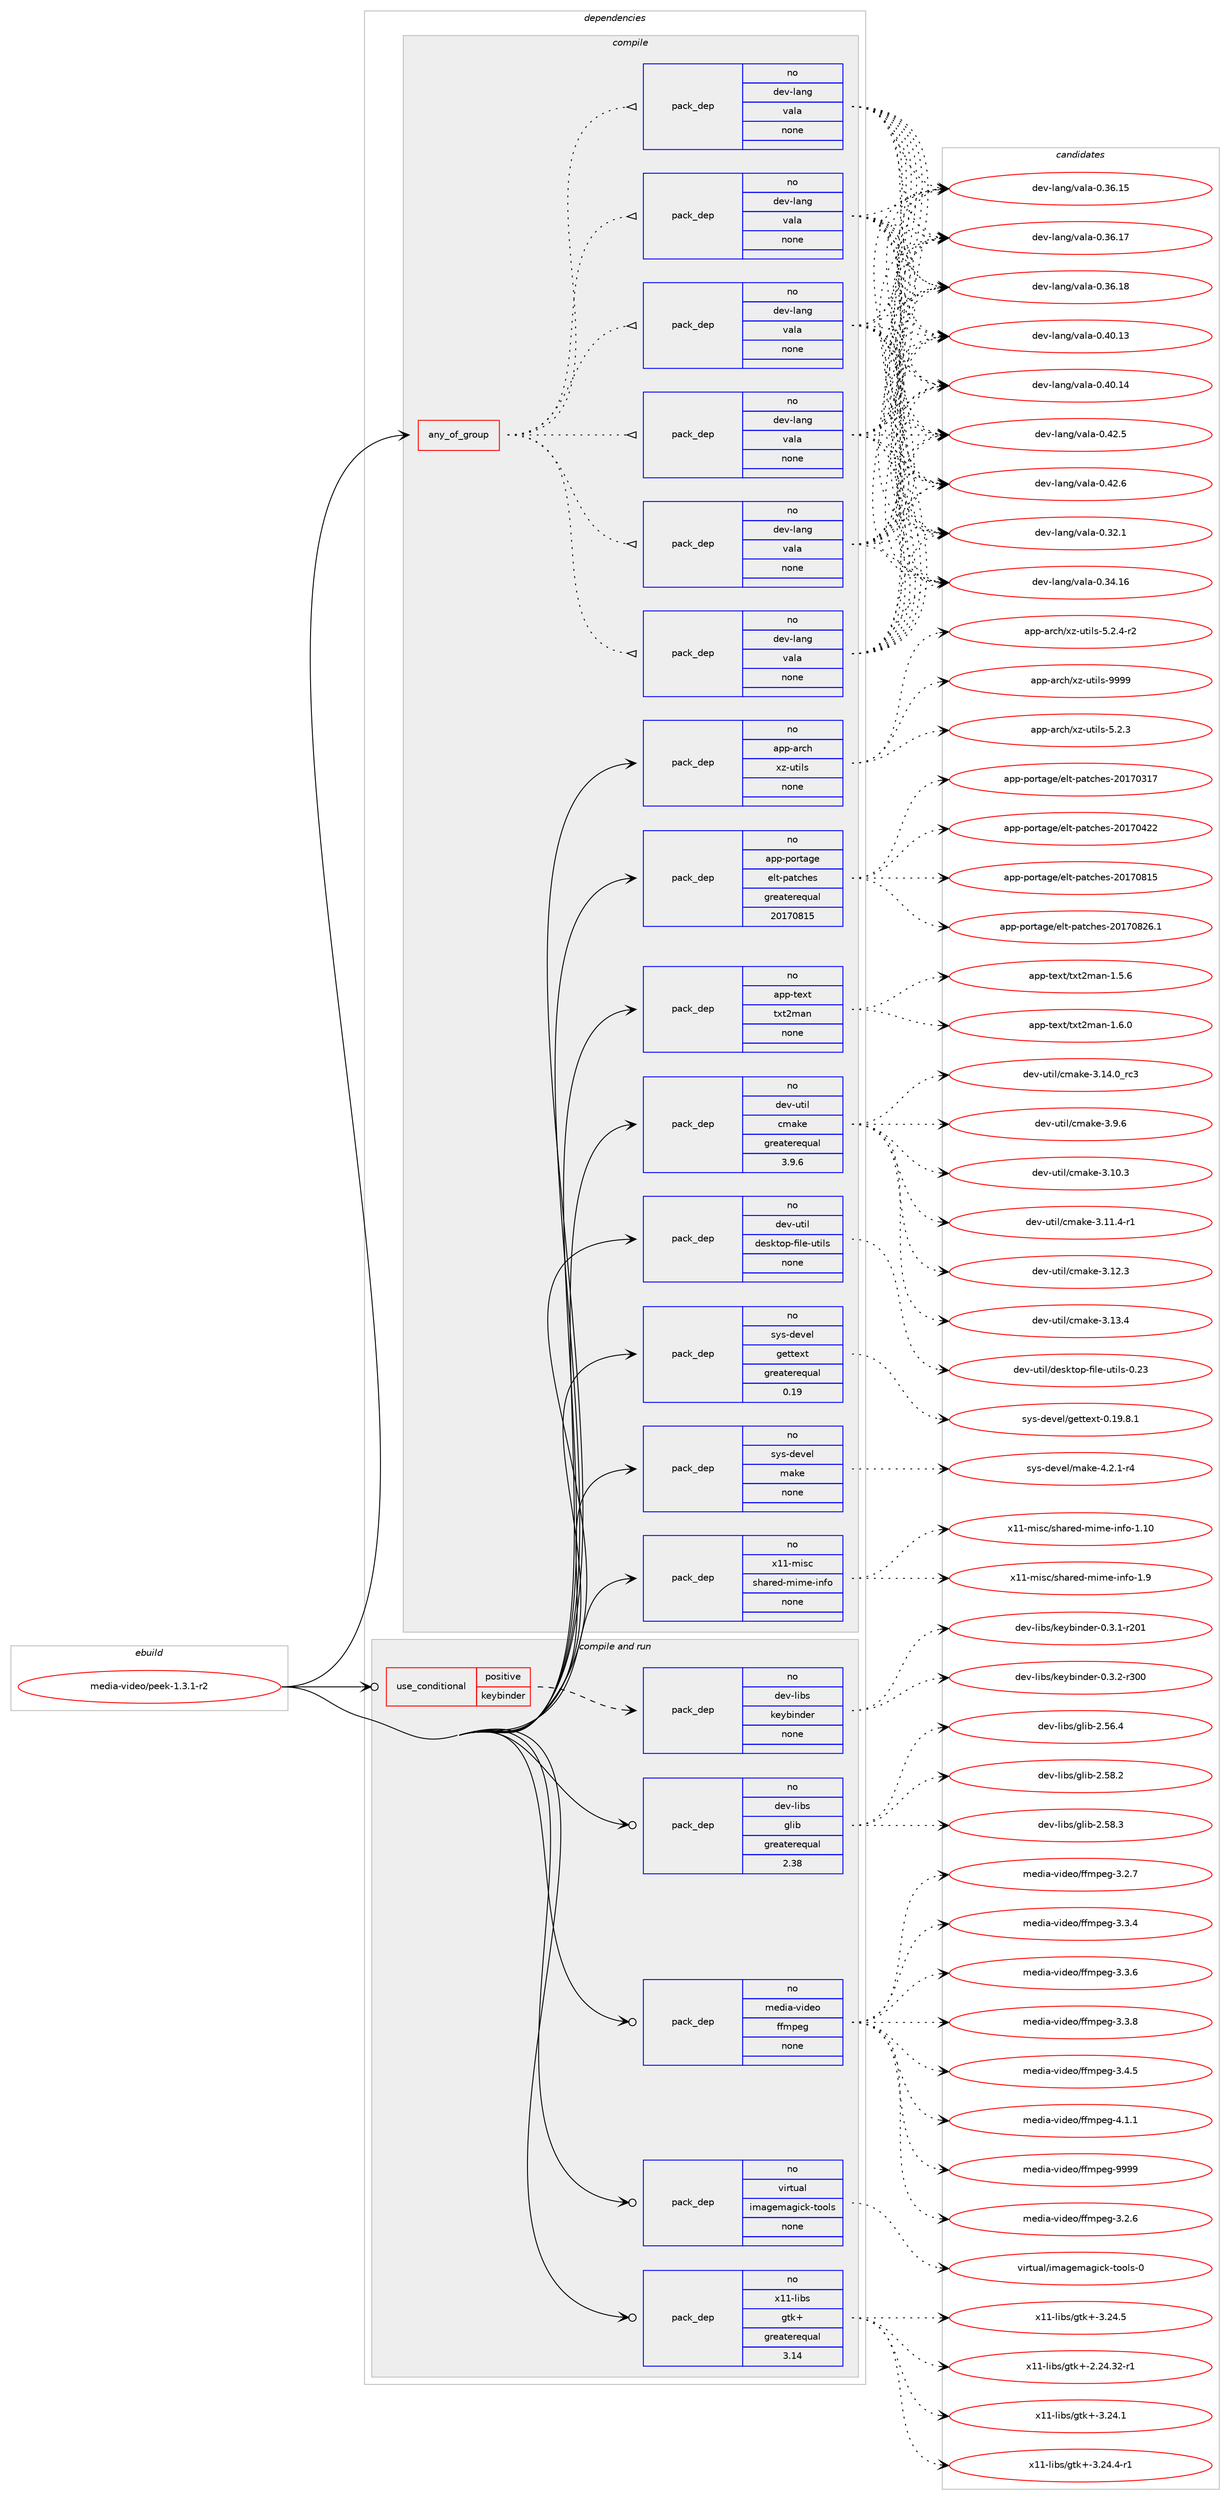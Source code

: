 digraph prolog {

# *************
# Graph options
# *************

newrank=true;
concentrate=true;
compound=true;
graph [rankdir=LR,fontname=Helvetica,fontsize=10,ranksep=1.5];#, ranksep=2.5, nodesep=0.2];
edge  [arrowhead=vee];
node  [fontname=Helvetica,fontsize=10];

# **********
# The ebuild
# **********

subgraph cluster_leftcol {
color=gray;
rank=same;
label=<<i>ebuild</i>>;
id [label="media-video/peek-1.3.1-r2", color=red, width=4, href="../media-video/peek-1.3.1-r2.svg"];
}

# ****************
# The dependencies
# ****************

subgraph cluster_midcol {
color=gray;
label=<<i>dependencies</i>>;
subgraph cluster_compile {
fillcolor="#eeeeee";
style=filled;
label=<<i>compile</i>>;
subgraph any25693 {
dependency1639722 [label=<<TABLE BORDER="0" CELLBORDER="1" CELLSPACING="0" CELLPADDING="4"><TR><TD CELLPADDING="10">any_of_group</TD></TR></TABLE>>, shape=none, color=red];subgraph pack1172311 {
dependency1639723 [label=<<TABLE BORDER="0" CELLBORDER="1" CELLSPACING="0" CELLPADDING="4" WIDTH="220"><TR><TD ROWSPAN="6" CELLPADDING="30">pack_dep</TD></TR><TR><TD WIDTH="110">no</TD></TR><TR><TD>dev-lang</TD></TR><TR><TD>vala</TD></TR><TR><TD>none</TD></TR><TR><TD></TD></TR></TABLE>>, shape=none, color=blue];
}
dependency1639722:e -> dependency1639723:w [weight=20,style="dotted",arrowhead="oinv"];
subgraph pack1172312 {
dependency1639724 [label=<<TABLE BORDER="0" CELLBORDER="1" CELLSPACING="0" CELLPADDING="4" WIDTH="220"><TR><TD ROWSPAN="6" CELLPADDING="30">pack_dep</TD></TR><TR><TD WIDTH="110">no</TD></TR><TR><TD>dev-lang</TD></TR><TR><TD>vala</TD></TR><TR><TD>none</TD></TR><TR><TD></TD></TR></TABLE>>, shape=none, color=blue];
}
dependency1639722:e -> dependency1639724:w [weight=20,style="dotted",arrowhead="oinv"];
subgraph pack1172313 {
dependency1639725 [label=<<TABLE BORDER="0" CELLBORDER="1" CELLSPACING="0" CELLPADDING="4" WIDTH="220"><TR><TD ROWSPAN="6" CELLPADDING="30">pack_dep</TD></TR><TR><TD WIDTH="110">no</TD></TR><TR><TD>dev-lang</TD></TR><TR><TD>vala</TD></TR><TR><TD>none</TD></TR><TR><TD></TD></TR></TABLE>>, shape=none, color=blue];
}
dependency1639722:e -> dependency1639725:w [weight=20,style="dotted",arrowhead="oinv"];
subgraph pack1172314 {
dependency1639726 [label=<<TABLE BORDER="0" CELLBORDER="1" CELLSPACING="0" CELLPADDING="4" WIDTH="220"><TR><TD ROWSPAN="6" CELLPADDING="30">pack_dep</TD></TR><TR><TD WIDTH="110">no</TD></TR><TR><TD>dev-lang</TD></TR><TR><TD>vala</TD></TR><TR><TD>none</TD></TR><TR><TD></TD></TR></TABLE>>, shape=none, color=blue];
}
dependency1639722:e -> dependency1639726:w [weight=20,style="dotted",arrowhead="oinv"];
subgraph pack1172315 {
dependency1639727 [label=<<TABLE BORDER="0" CELLBORDER="1" CELLSPACING="0" CELLPADDING="4" WIDTH="220"><TR><TD ROWSPAN="6" CELLPADDING="30">pack_dep</TD></TR><TR><TD WIDTH="110">no</TD></TR><TR><TD>dev-lang</TD></TR><TR><TD>vala</TD></TR><TR><TD>none</TD></TR><TR><TD></TD></TR></TABLE>>, shape=none, color=blue];
}
dependency1639722:e -> dependency1639727:w [weight=20,style="dotted",arrowhead="oinv"];
subgraph pack1172316 {
dependency1639728 [label=<<TABLE BORDER="0" CELLBORDER="1" CELLSPACING="0" CELLPADDING="4" WIDTH="220"><TR><TD ROWSPAN="6" CELLPADDING="30">pack_dep</TD></TR><TR><TD WIDTH="110">no</TD></TR><TR><TD>dev-lang</TD></TR><TR><TD>vala</TD></TR><TR><TD>none</TD></TR><TR><TD></TD></TR></TABLE>>, shape=none, color=blue];
}
dependency1639722:e -> dependency1639728:w [weight=20,style="dotted",arrowhead="oinv"];
}
id:e -> dependency1639722:w [weight=20,style="solid",arrowhead="vee"];
subgraph pack1172317 {
dependency1639729 [label=<<TABLE BORDER="0" CELLBORDER="1" CELLSPACING="0" CELLPADDING="4" WIDTH="220"><TR><TD ROWSPAN="6" CELLPADDING="30">pack_dep</TD></TR><TR><TD WIDTH="110">no</TD></TR><TR><TD>app-arch</TD></TR><TR><TD>xz-utils</TD></TR><TR><TD>none</TD></TR><TR><TD></TD></TR></TABLE>>, shape=none, color=blue];
}
id:e -> dependency1639729:w [weight=20,style="solid",arrowhead="vee"];
subgraph pack1172318 {
dependency1639730 [label=<<TABLE BORDER="0" CELLBORDER="1" CELLSPACING="0" CELLPADDING="4" WIDTH="220"><TR><TD ROWSPAN="6" CELLPADDING="30">pack_dep</TD></TR><TR><TD WIDTH="110">no</TD></TR><TR><TD>app-portage</TD></TR><TR><TD>elt-patches</TD></TR><TR><TD>greaterequal</TD></TR><TR><TD>20170815</TD></TR></TABLE>>, shape=none, color=blue];
}
id:e -> dependency1639730:w [weight=20,style="solid",arrowhead="vee"];
subgraph pack1172319 {
dependency1639731 [label=<<TABLE BORDER="0" CELLBORDER="1" CELLSPACING="0" CELLPADDING="4" WIDTH="220"><TR><TD ROWSPAN="6" CELLPADDING="30">pack_dep</TD></TR><TR><TD WIDTH="110">no</TD></TR><TR><TD>app-text</TD></TR><TR><TD>txt2man</TD></TR><TR><TD>none</TD></TR><TR><TD></TD></TR></TABLE>>, shape=none, color=blue];
}
id:e -> dependency1639731:w [weight=20,style="solid",arrowhead="vee"];
subgraph pack1172320 {
dependency1639732 [label=<<TABLE BORDER="0" CELLBORDER="1" CELLSPACING="0" CELLPADDING="4" WIDTH="220"><TR><TD ROWSPAN="6" CELLPADDING="30">pack_dep</TD></TR><TR><TD WIDTH="110">no</TD></TR><TR><TD>dev-util</TD></TR><TR><TD>cmake</TD></TR><TR><TD>greaterequal</TD></TR><TR><TD>3.9.6</TD></TR></TABLE>>, shape=none, color=blue];
}
id:e -> dependency1639732:w [weight=20,style="solid",arrowhead="vee"];
subgraph pack1172321 {
dependency1639733 [label=<<TABLE BORDER="0" CELLBORDER="1" CELLSPACING="0" CELLPADDING="4" WIDTH="220"><TR><TD ROWSPAN="6" CELLPADDING="30">pack_dep</TD></TR><TR><TD WIDTH="110">no</TD></TR><TR><TD>dev-util</TD></TR><TR><TD>desktop-file-utils</TD></TR><TR><TD>none</TD></TR><TR><TD></TD></TR></TABLE>>, shape=none, color=blue];
}
id:e -> dependency1639733:w [weight=20,style="solid",arrowhead="vee"];
subgraph pack1172322 {
dependency1639734 [label=<<TABLE BORDER="0" CELLBORDER="1" CELLSPACING="0" CELLPADDING="4" WIDTH="220"><TR><TD ROWSPAN="6" CELLPADDING="30">pack_dep</TD></TR><TR><TD WIDTH="110">no</TD></TR><TR><TD>sys-devel</TD></TR><TR><TD>gettext</TD></TR><TR><TD>greaterequal</TD></TR><TR><TD>0.19</TD></TR></TABLE>>, shape=none, color=blue];
}
id:e -> dependency1639734:w [weight=20,style="solid",arrowhead="vee"];
subgraph pack1172323 {
dependency1639735 [label=<<TABLE BORDER="0" CELLBORDER="1" CELLSPACING="0" CELLPADDING="4" WIDTH="220"><TR><TD ROWSPAN="6" CELLPADDING="30">pack_dep</TD></TR><TR><TD WIDTH="110">no</TD></TR><TR><TD>sys-devel</TD></TR><TR><TD>make</TD></TR><TR><TD>none</TD></TR><TR><TD></TD></TR></TABLE>>, shape=none, color=blue];
}
id:e -> dependency1639735:w [weight=20,style="solid",arrowhead="vee"];
subgraph pack1172324 {
dependency1639736 [label=<<TABLE BORDER="0" CELLBORDER="1" CELLSPACING="0" CELLPADDING="4" WIDTH="220"><TR><TD ROWSPAN="6" CELLPADDING="30">pack_dep</TD></TR><TR><TD WIDTH="110">no</TD></TR><TR><TD>x11-misc</TD></TR><TR><TD>shared-mime-info</TD></TR><TR><TD>none</TD></TR><TR><TD></TD></TR></TABLE>>, shape=none, color=blue];
}
id:e -> dependency1639736:w [weight=20,style="solid",arrowhead="vee"];
}
subgraph cluster_compileandrun {
fillcolor="#eeeeee";
style=filled;
label=<<i>compile and run</i>>;
subgraph cond440947 {
dependency1639737 [label=<<TABLE BORDER="0" CELLBORDER="1" CELLSPACING="0" CELLPADDING="4"><TR><TD ROWSPAN="3" CELLPADDING="10">use_conditional</TD></TR><TR><TD>positive</TD></TR><TR><TD>keybinder</TD></TR></TABLE>>, shape=none, color=red];
subgraph pack1172325 {
dependency1639738 [label=<<TABLE BORDER="0" CELLBORDER="1" CELLSPACING="0" CELLPADDING="4" WIDTH="220"><TR><TD ROWSPAN="6" CELLPADDING="30">pack_dep</TD></TR><TR><TD WIDTH="110">no</TD></TR><TR><TD>dev-libs</TD></TR><TR><TD>keybinder</TD></TR><TR><TD>none</TD></TR><TR><TD></TD></TR></TABLE>>, shape=none, color=blue];
}
dependency1639737:e -> dependency1639738:w [weight=20,style="dashed",arrowhead="vee"];
}
id:e -> dependency1639737:w [weight=20,style="solid",arrowhead="odotvee"];
subgraph pack1172326 {
dependency1639739 [label=<<TABLE BORDER="0" CELLBORDER="1" CELLSPACING="0" CELLPADDING="4" WIDTH="220"><TR><TD ROWSPAN="6" CELLPADDING="30">pack_dep</TD></TR><TR><TD WIDTH="110">no</TD></TR><TR><TD>dev-libs</TD></TR><TR><TD>glib</TD></TR><TR><TD>greaterequal</TD></TR><TR><TD>2.38</TD></TR></TABLE>>, shape=none, color=blue];
}
id:e -> dependency1639739:w [weight=20,style="solid",arrowhead="odotvee"];
subgraph pack1172327 {
dependency1639740 [label=<<TABLE BORDER="0" CELLBORDER="1" CELLSPACING="0" CELLPADDING="4" WIDTH="220"><TR><TD ROWSPAN="6" CELLPADDING="30">pack_dep</TD></TR><TR><TD WIDTH="110">no</TD></TR><TR><TD>media-video</TD></TR><TR><TD>ffmpeg</TD></TR><TR><TD>none</TD></TR><TR><TD></TD></TR></TABLE>>, shape=none, color=blue];
}
id:e -> dependency1639740:w [weight=20,style="solid",arrowhead="odotvee"];
subgraph pack1172328 {
dependency1639741 [label=<<TABLE BORDER="0" CELLBORDER="1" CELLSPACING="0" CELLPADDING="4" WIDTH="220"><TR><TD ROWSPAN="6" CELLPADDING="30">pack_dep</TD></TR><TR><TD WIDTH="110">no</TD></TR><TR><TD>virtual</TD></TR><TR><TD>imagemagick-tools</TD></TR><TR><TD>none</TD></TR><TR><TD></TD></TR></TABLE>>, shape=none, color=blue];
}
id:e -> dependency1639741:w [weight=20,style="solid",arrowhead="odotvee"];
subgraph pack1172329 {
dependency1639742 [label=<<TABLE BORDER="0" CELLBORDER="1" CELLSPACING="0" CELLPADDING="4" WIDTH="220"><TR><TD ROWSPAN="6" CELLPADDING="30">pack_dep</TD></TR><TR><TD WIDTH="110">no</TD></TR><TR><TD>x11-libs</TD></TR><TR><TD>gtk+</TD></TR><TR><TD>greaterequal</TD></TR><TR><TD>3.14</TD></TR></TABLE>>, shape=none, color=blue];
}
id:e -> dependency1639742:w [weight=20,style="solid",arrowhead="odotvee"];
}
subgraph cluster_run {
fillcolor="#eeeeee";
style=filled;
label=<<i>run</i>>;
}
}

# **************
# The candidates
# **************

subgraph cluster_choices {
rank=same;
color=gray;
label=<<i>candidates</i>>;

subgraph choice1172311 {
color=black;
nodesep=1;
choice100101118451089711010347118971089745484651504649 [label="dev-lang/vala-0.32.1", color=red, width=4,href="../dev-lang/vala-0.32.1.svg"];
choice10010111845108971101034711897108974548465152464954 [label="dev-lang/vala-0.34.16", color=red, width=4,href="../dev-lang/vala-0.34.16.svg"];
choice10010111845108971101034711897108974548465154464953 [label="dev-lang/vala-0.36.15", color=red, width=4,href="../dev-lang/vala-0.36.15.svg"];
choice10010111845108971101034711897108974548465154464955 [label="dev-lang/vala-0.36.17", color=red, width=4,href="../dev-lang/vala-0.36.17.svg"];
choice10010111845108971101034711897108974548465154464956 [label="dev-lang/vala-0.36.18", color=red, width=4,href="../dev-lang/vala-0.36.18.svg"];
choice10010111845108971101034711897108974548465248464951 [label="dev-lang/vala-0.40.13", color=red, width=4,href="../dev-lang/vala-0.40.13.svg"];
choice10010111845108971101034711897108974548465248464952 [label="dev-lang/vala-0.40.14", color=red, width=4,href="../dev-lang/vala-0.40.14.svg"];
choice100101118451089711010347118971089745484652504653 [label="dev-lang/vala-0.42.5", color=red, width=4,href="../dev-lang/vala-0.42.5.svg"];
choice100101118451089711010347118971089745484652504654 [label="dev-lang/vala-0.42.6", color=red, width=4,href="../dev-lang/vala-0.42.6.svg"];
dependency1639723:e -> choice100101118451089711010347118971089745484651504649:w [style=dotted,weight="100"];
dependency1639723:e -> choice10010111845108971101034711897108974548465152464954:w [style=dotted,weight="100"];
dependency1639723:e -> choice10010111845108971101034711897108974548465154464953:w [style=dotted,weight="100"];
dependency1639723:e -> choice10010111845108971101034711897108974548465154464955:w [style=dotted,weight="100"];
dependency1639723:e -> choice10010111845108971101034711897108974548465154464956:w [style=dotted,weight="100"];
dependency1639723:e -> choice10010111845108971101034711897108974548465248464951:w [style=dotted,weight="100"];
dependency1639723:e -> choice10010111845108971101034711897108974548465248464952:w [style=dotted,weight="100"];
dependency1639723:e -> choice100101118451089711010347118971089745484652504653:w [style=dotted,weight="100"];
dependency1639723:e -> choice100101118451089711010347118971089745484652504654:w [style=dotted,weight="100"];
}
subgraph choice1172312 {
color=black;
nodesep=1;
choice100101118451089711010347118971089745484651504649 [label="dev-lang/vala-0.32.1", color=red, width=4,href="../dev-lang/vala-0.32.1.svg"];
choice10010111845108971101034711897108974548465152464954 [label="dev-lang/vala-0.34.16", color=red, width=4,href="../dev-lang/vala-0.34.16.svg"];
choice10010111845108971101034711897108974548465154464953 [label="dev-lang/vala-0.36.15", color=red, width=4,href="../dev-lang/vala-0.36.15.svg"];
choice10010111845108971101034711897108974548465154464955 [label="dev-lang/vala-0.36.17", color=red, width=4,href="../dev-lang/vala-0.36.17.svg"];
choice10010111845108971101034711897108974548465154464956 [label="dev-lang/vala-0.36.18", color=red, width=4,href="../dev-lang/vala-0.36.18.svg"];
choice10010111845108971101034711897108974548465248464951 [label="dev-lang/vala-0.40.13", color=red, width=4,href="../dev-lang/vala-0.40.13.svg"];
choice10010111845108971101034711897108974548465248464952 [label="dev-lang/vala-0.40.14", color=red, width=4,href="../dev-lang/vala-0.40.14.svg"];
choice100101118451089711010347118971089745484652504653 [label="dev-lang/vala-0.42.5", color=red, width=4,href="../dev-lang/vala-0.42.5.svg"];
choice100101118451089711010347118971089745484652504654 [label="dev-lang/vala-0.42.6", color=red, width=4,href="../dev-lang/vala-0.42.6.svg"];
dependency1639724:e -> choice100101118451089711010347118971089745484651504649:w [style=dotted,weight="100"];
dependency1639724:e -> choice10010111845108971101034711897108974548465152464954:w [style=dotted,weight="100"];
dependency1639724:e -> choice10010111845108971101034711897108974548465154464953:w [style=dotted,weight="100"];
dependency1639724:e -> choice10010111845108971101034711897108974548465154464955:w [style=dotted,weight="100"];
dependency1639724:e -> choice10010111845108971101034711897108974548465154464956:w [style=dotted,weight="100"];
dependency1639724:e -> choice10010111845108971101034711897108974548465248464951:w [style=dotted,weight="100"];
dependency1639724:e -> choice10010111845108971101034711897108974548465248464952:w [style=dotted,weight="100"];
dependency1639724:e -> choice100101118451089711010347118971089745484652504653:w [style=dotted,weight="100"];
dependency1639724:e -> choice100101118451089711010347118971089745484652504654:w [style=dotted,weight="100"];
}
subgraph choice1172313 {
color=black;
nodesep=1;
choice100101118451089711010347118971089745484651504649 [label="dev-lang/vala-0.32.1", color=red, width=4,href="../dev-lang/vala-0.32.1.svg"];
choice10010111845108971101034711897108974548465152464954 [label="dev-lang/vala-0.34.16", color=red, width=4,href="../dev-lang/vala-0.34.16.svg"];
choice10010111845108971101034711897108974548465154464953 [label="dev-lang/vala-0.36.15", color=red, width=4,href="../dev-lang/vala-0.36.15.svg"];
choice10010111845108971101034711897108974548465154464955 [label="dev-lang/vala-0.36.17", color=red, width=4,href="../dev-lang/vala-0.36.17.svg"];
choice10010111845108971101034711897108974548465154464956 [label="dev-lang/vala-0.36.18", color=red, width=4,href="../dev-lang/vala-0.36.18.svg"];
choice10010111845108971101034711897108974548465248464951 [label="dev-lang/vala-0.40.13", color=red, width=4,href="../dev-lang/vala-0.40.13.svg"];
choice10010111845108971101034711897108974548465248464952 [label="dev-lang/vala-0.40.14", color=red, width=4,href="../dev-lang/vala-0.40.14.svg"];
choice100101118451089711010347118971089745484652504653 [label="dev-lang/vala-0.42.5", color=red, width=4,href="../dev-lang/vala-0.42.5.svg"];
choice100101118451089711010347118971089745484652504654 [label="dev-lang/vala-0.42.6", color=red, width=4,href="../dev-lang/vala-0.42.6.svg"];
dependency1639725:e -> choice100101118451089711010347118971089745484651504649:w [style=dotted,weight="100"];
dependency1639725:e -> choice10010111845108971101034711897108974548465152464954:w [style=dotted,weight="100"];
dependency1639725:e -> choice10010111845108971101034711897108974548465154464953:w [style=dotted,weight="100"];
dependency1639725:e -> choice10010111845108971101034711897108974548465154464955:w [style=dotted,weight="100"];
dependency1639725:e -> choice10010111845108971101034711897108974548465154464956:w [style=dotted,weight="100"];
dependency1639725:e -> choice10010111845108971101034711897108974548465248464951:w [style=dotted,weight="100"];
dependency1639725:e -> choice10010111845108971101034711897108974548465248464952:w [style=dotted,weight="100"];
dependency1639725:e -> choice100101118451089711010347118971089745484652504653:w [style=dotted,weight="100"];
dependency1639725:e -> choice100101118451089711010347118971089745484652504654:w [style=dotted,weight="100"];
}
subgraph choice1172314 {
color=black;
nodesep=1;
choice100101118451089711010347118971089745484651504649 [label="dev-lang/vala-0.32.1", color=red, width=4,href="../dev-lang/vala-0.32.1.svg"];
choice10010111845108971101034711897108974548465152464954 [label="dev-lang/vala-0.34.16", color=red, width=4,href="../dev-lang/vala-0.34.16.svg"];
choice10010111845108971101034711897108974548465154464953 [label="dev-lang/vala-0.36.15", color=red, width=4,href="../dev-lang/vala-0.36.15.svg"];
choice10010111845108971101034711897108974548465154464955 [label="dev-lang/vala-0.36.17", color=red, width=4,href="../dev-lang/vala-0.36.17.svg"];
choice10010111845108971101034711897108974548465154464956 [label="dev-lang/vala-0.36.18", color=red, width=4,href="../dev-lang/vala-0.36.18.svg"];
choice10010111845108971101034711897108974548465248464951 [label="dev-lang/vala-0.40.13", color=red, width=4,href="../dev-lang/vala-0.40.13.svg"];
choice10010111845108971101034711897108974548465248464952 [label="dev-lang/vala-0.40.14", color=red, width=4,href="../dev-lang/vala-0.40.14.svg"];
choice100101118451089711010347118971089745484652504653 [label="dev-lang/vala-0.42.5", color=red, width=4,href="../dev-lang/vala-0.42.5.svg"];
choice100101118451089711010347118971089745484652504654 [label="dev-lang/vala-0.42.6", color=red, width=4,href="../dev-lang/vala-0.42.6.svg"];
dependency1639726:e -> choice100101118451089711010347118971089745484651504649:w [style=dotted,weight="100"];
dependency1639726:e -> choice10010111845108971101034711897108974548465152464954:w [style=dotted,weight="100"];
dependency1639726:e -> choice10010111845108971101034711897108974548465154464953:w [style=dotted,weight="100"];
dependency1639726:e -> choice10010111845108971101034711897108974548465154464955:w [style=dotted,weight="100"];
dependency1639726:e -> choice10010111845108971101034711897108974548465154464956:w [style=dotted,weight="100"];
dependency1639726:e -> choice10010111845108971101034711897108974548465248464951:w [style=dotted,weight="100"];
dependency1639726:e -> choice10010111845108971101034711897108974548465248464952:w [style=dotted,weight="100"];
dependency1639726:e -> choice100101118451089711010347118971089745484652504653:w [style=dotted,weight="100"];
dependency1639726:e -> choice100101118451089711010347118971089745484652504654:w [style=dotted,weight="100"];
}
subgraph choice1172315 {
color=black;
nodesep=1;
choice100101118451089711010347118971089745484651504649 [label="dev-lang/vala-0.32.1", color=red, width=4,href="../dev-lang/vala-0.32.1.svg"];
choice10010111845108971101034711897108974548465152464954 [label="dev-lang/vala-0.34.16", color=red, width=4,href="../dev-lang/vala-0.34.16.svg"];
choice10010111845108971101034711897108974548465154464953 [label="dev-lang/vala-0.36.15", color=red, width=4,href="../dev-lang/vala-0.36.15.svg"];
choice10010111845108971101034711897108974548465154464955 [label="dev-lang/vala-0.36.17", color=red, width=4,href="../dev-lang/vala-0.36.17.svg"];
choice10010111845108971101034711897108974548465154464956 [label="dev-lang/vala-0.36.18", color=red, width=4,href="../dev-lang/vala-0.36.18.svg"];
choice10010111845108971101034711897108974548465248464951 [label="dev-lang/vala-0.40.13", color=red, width=4,href="../dev-lang/vala-0.40.13.svg"];
choice10010111845108971101034711897108974548465248464952 [label="dev-lang/vala-0.40.14", color=red, width=4,href="../dev-lang/vala-0.40.14.svg"];
choice100101118451089711010347118971089745484652504653 [label="dev-lang/vala-0.42.5", color=red, width=4,href="../dev-lang/vala-0.42.5.svg"];
choice100101118451089711010347118971089745484652504654 [label="dev-lang/vala-0.42.6", color=red, width=4,href="../dev-lang/vala-0.42.6.svg"];
dependency1639727:e -> choice100101118451089711010347118971089745484651504649:w [style=dotted,weight="100"];
dependency1639727:e -> choice10010111845108971101034711897108974548465152464954:w [style=dotted,weight="100"];
dependency1639727:e -> choice10010111845108971101034711897108974548465154464953:w [style=dotted,weight="100"];
dependency1639727:e -> choice10010111845108971101034711897108974548465154464955:w [style=dotted,weight="100"];
dependency1639727:e -> choice10010111845108971101034711897108974548465154464956:w [style=dotted,weight="100"];
dependency1639727:e -> choice10010111845108971101034711897108974548465248464951:w [style=dotted,weight="100"];
dependency1639727:e -> choice10010111845108971101034711897108974548465248464952:w [style=dotted,weight="100"];
dependency1639727:e -> choice100101118451089711010347118971089745484652504653:w [style=dotted,weight="100"];
dependency1639727:e -> choice100101118451089711010347118971089745484652504654:w [style=dotted,weight="100"];
}
subgraph choice1172316 {
color=black;
nodesep=1;
choice100101118451089711010347118971089745484651504649 [label="dev-lang/vala-0.32.1", color=red, width=4,href="../dev-lang/vala-0.32.1.svg"];
choice10010111845108971101034711897108974548465152464954 [label="dev-lang/vala-0.34.16", color=red, width=4,href="../dev-lang/vala-0.34.16.svg"];
choice10010111845108971101034711897108974548465154464953 [label="dev-lang/vala-0.36.15", color=red, width=4,href="../dev-lang/vala-0.36.15.svg"];
choice10010111845108971101034711897108974548465154464955 [label="dev-lang/vala-0.36.17", color=red, width=4,href="../dev-lang/vala-0.36.17.svg"];
choice10010111845108971101034711897108974548465154464956 [label="dev-lang/vala-0.36.18", color=red, width=4,href="../dev-lang/vala-0.36.18.svg"];
choice10010111845108971101034711897108974548465248464951 [label="dev-lang/vala-0.40.13", color=red, width=4,href="../dev-lang/vala-0.40.13.svg"];
choice10010111845108971101034711897108974548465248464952 [label="dev-lang/vala-0.40.14", color=red, width=4,href="../dev-lang/vala-0.40.14.svg"];
choice100101118451089711010347118971089745484652504653 [label="dev-lang/vala-0.42.5", color=red, width=4,href="../dev-lang/vala-0.42.5.svg"];
choice100101118451089711010347118971089745484652504654 [label="dev-lang/vala-0.42.6", color=red, width=4,href="../dev-lang/vala-0.42.6.svg"];
dependency1639728:e -> choice100101118451089711010347118971089745484651504649:w [style=dotted,weight="100"];
dependency1639728:e -> choice10010111845108971101034711897108974548465152464954:w [style=dotted,weight="100"];
dependency1639728:e -> choice10010111845108971101034711897108974548465154464953:w [style=dotted,weight="100"];
dependency1639728:e -> choice10010111845108971101034711897108974548465154464955:w [style=dotted,weight="100"];
dependency1639728:e -> choice10010111845108971101034711897108974548465154464956:w [style=dotted,weight="100"];
dependency1639728:e -> choice10010111845108971101034711897108974548465248464951:w [style=dotted,weight="100"];
dependency1639728:e -> choice10010111845108971101034711897108974548465248464952:w [style=dotted,weight="100"];
dependency1639728:e -> choice100101118451089711010347118971089745484652504653:w [style=dotted,weight="100"];
dependency1639728:e -> choice100101118451089711010347118971089745484652504654:w [style=dotted,weight="100"];
}
subgraph choice1172317 {
color=black;
nodesep=1;
choice971121124597114991044712012245117116105108115455346504651 [label="app-arch/xz-utils-5.2.3", color=red, width=4,href="../app-arch/xz-utils-5.2.3.svg"];
choice9711211245971149910447120122451171161051081154553465046524511450 [label="app-arch/xz-utils-5.2.4-r2", color=red, width=4,href="../app-arch/xz-utils-5.2.4-r2.svg"];
choice9711211245971149910447120122451171161051081154557575757 [label="app-arch/xz-utils-9999", color=red, width=4,href="../app-arch/xz-utils-9999.svg"];
dependency1639729:e -> choice971121124597114991044712012245117116105108115455346504651:w [style=dotted,weight="100"];
dependency1639729:e -> choice9711211245971149910447120122451171161051081154553465046524511450:w [style=dotted,weight="100"];
dependency1639729:e -> choice9711211245971149910447120122451171161051081154557575757:w [style=dotted,weight="100"];
}
subgraph choice1172318 {
color=black;
nodesep=1;
choice97112112451121111141169710310147101108116451129711699104101115455048495548514955 [label="app-portage/elt-patches-20170317", color=red, width=4,href="../app-portage/elt-patches-20170317.svg"];
choice97112112451121111141169710310147101108116451129711699104101115455048495548525050 [label="app-portage/elt-patches-20170422", color=red, width=4,href="../app-portage/elt-patches-20170422.svg"];
choice97112112451121111141169710310147101108116451129711699104101115455048495548564953 [label="app-portage/elt-patches-20170815", color=red, width=4,href="../app-portage/elt-patches-20170815.svg"];
choice971121124511211111411697103101471011081164511297116991041011154550484955485650544649 [label="app-portage/elt-patches-20170826.1", color=red, width=4,href="../app-portage/elt-patches-20170826.1.svg"];
dependency1639730:e -> choice97112112451121111141169710310147101108116451129711699104101115455048495548514955:w [style=dotted,weight="100"];
dependency1639730:e -> choice97112112451121111141169710310147101108116451129711699104101115455048495548525050:w [style=dotted,weight="100"];
dependency1639730:e -> choice97112112451121111141169710310147101108116451129711699104101115455048495548564953:w [style=dotted,weight="100"];
dependency1639730:e -> choice971121124511211111411697103101471011081164511297116991041011154550484955485650544649:w [style=dotted,weight="100"];
}
subgraph choice1172319 {
color=black;
nodesep=1;
choice9711211245116101120116471161201165010997110454946534654 [label="app-text/txt2man-1.5.6", color=red, width=4,href="../app-text/txt2man-1.5.6.svg"];
choice9711211245116101120116471161201165010997110454946544648 [label="app-text/txt2man-1.6.0", color=red, width=4,href="../app-text/txt2man-1.6.0.svg"];
dependency1639731:e -> choice9711211245116101120116471161201165010997110454946534654:w [style=dotted,weight="100"];
dependency1639731:e -> choice9711211245116101120116471161201165010997110454946544648:w [style=dotted,weight="100"];
}
subgraph choice1172320 {
color=black;
nodesep=1;
choice1001011184511711610510847991099710710145514649484651 [label="dev-util/cmake-3.10.3", color=red, width=4,href="../dev-util/cmake-3.10.3.svg"];
choice10010111845117116105108479910997107101455146494946524511449 [label="dev-util/cmake-3.11.4-r1", color=red, width=4,href="../dev-util/cmake-3.11.4-r1.svg"];
choice1001011184511711610510847991099710710145514649504651 [label="dev-util/cmake-3.12.3", color=red, width=4,href="../dev-util/cmake-3.12.3.svg"];
choice1001011184511711610510847991099710710145514649514652 [label="dev-util/cmake-3.13.4", color=red, width=4,href="../dev-util/cmake-3.13.4.svg"];
choice1001011184511711610510847991099710710145514649524648951149951 [label="dev-util/cmake-3.14.0_rc3", color=red, width=4,href="../dev-util/cmake-3.14.0_rc3.svg"];
choice10010111845117116105108479910997107101455146574654 [label="dev-util/cmake-3.9.6", color=red, width=4,href="../dev-util/cmake-3.9.6.svg"];
dependency1639732:e -> choice1001011184511711610510847991099710710145514649484651:w [style=dotted,weight="100"];
dependency1639732:e -> choice10010111845117116105108479910997107101455146494946524511449:w [style=dotted,weight="100"];
dependency1639732:e -> choice1001011184511711610510847991099710710145514649504651:w [style=dotted,weight="100"];
dependency1639732:e -> choice1001011184511711610510847991099710710145514649514652:w [style=dotted,weight="100"];
dependency1639732:e -> choice1001011184511711610510847991099710710145514649524648951149951:w [style=dotted,weight="100"];
dependency1639732:e -> choice10010111845117116105108479910997107101455146574654:w [style=dotted,weight="100"];
}
subgraph choice1172321 {
color=black;
nodesep=1;
choice100101118451171161051084710010111510711611111245102105108101451171161051081154548465051 [label="dev-util/desktop-file-utils-0.23", color=red, width=4,href="../dev-util/desktop-file-utils-0.23.svg"];
dependency1639733:e -> choice100101118451171161051084710010111510711611111245102105108101451171161051081154548465051:w [style=dotted,weight="100"];
}
subgraph choice1172322 {
color=black;
nodesep=1;
choice1151211154510010111810110847103101116116101120116454846495746564649 [label="sys-devel/gettext-0.19.8.1", color=red, width=4,href="../sys-devel/gettext-0.19.8.1.svg"];
dependency1639734:e -> choice1151211154510010111810110847103101116116101120116454846495746564649:w [style=dotted,weight="100"];
}
subgraph choice1172323 {
color=black;
nodesep=1;
choice1151211154510010111810110847109971071014552465046494511452 [label="sys-devel/make-4.2.1-r4", color=red, width=4,href="../sys-devel/make-4.2.1-r4.svg"];
dependency1639735:e -> choice1151211154510010111810110847109971071014552465046494511452:w [style=dotted,weight="100"];
}
subgraph choice1172324 {
color=black;
nodesep=1;
choice12049494510910511599471151049711410110045109105109101451051101021114549464948 [label="x11-misc/shared-mime-info-1.10", color=red, width=4,href="../x11-misc/shared-mime-info-1.10.svg"];
choice120494945109105115994711510497114101100451091051091014510511010211145494657 [label="x11-misc/shared-mime-info-1.9", color=red, width=4,href="../x11-misc/shared-mime-info-1.9.svg"];
dependency1639736:e -> choice12049494510910511599471151049711410110045109105109101451051101021114549464948:w [style=dotted,weight="100"];
dependency1639736:e -> choice120494945109105115994711510497114101100451091051091014510511010211145494657:w [style=dotted,weight="100"];
}
subgraph choice1172325 {
color=black;
nodesep=1;
choice1001011184510810598115471071011219810511010010111445484651464945114504849 [label="dev-libs/keybinder-0.3.1-r201", color=red, width=4,href="../dev-libs/keybinder-0.3.1-r201.svg"];
choice1001011184510810598115471071011219810511010010111445484651465045114514848 [label="dev-libs/keybinder-0.3.2-r300", color=red, width=4,href="../dev-libs/keybinder-0.3.2-r300.svg"];
dependency1639738:e -> choice1001011184510810598115471071011219810511010010111445484651464945114504849:w [style=dotted,weight="100"];
dependency1639738:e -> choice1001011184510810598115471071011219810511010010111445484651465045114514848:w [style=dotted,weight="100"];
}
subgraph choice1172326 {
color=black;
nodesep=1;
choice1001011184510810598115471031081059845504653544652 [label="dev-libs/glib-2.56.4", color=red, width=4,href="../dev-libs/glib-2.56.4.svg"];
choice1001011184510810598115471031081059845504653564650 [label="dev-libs/glib-2.58.2", color=red, width=4,href="../dev-libs/glib-2.58.2.svg"];
choice1001011184510810598115471031081059845504653564651 [label="dev-libs/glib-2.58.3", color=red, width=4,href="../dev-libs/glib-2.58.3.svg"];
dependency1639739:e -> choice1001011184510810598115471031081059845504653544652:w [style=dotted,weight="100"];
dependency1639739:e -> choice1001011184510810598115471031081059845504653564650:w [style=dotted,weight="100"];
dependency1639739:e -> choice1001011184510810598115471031081059845504653564651:w [style=dotted,weight="100"];
}
subgraph choice1172327 {
color=black;
nodesep=1;
choice109101100105974511810510010111147102102109112101103455146504654 [label="media-video/ffmpeg-3.2.6", color=red, width=4,href="../media-video/ffmpeg-3.2.6.svg"];
choice109101100105974511810510010111147102102109112101103455146504655 [label="media-video/ffmpeg-3.2.7", color=red, width=4,href="../media-video/ffmpeg-3.2.7.svg"];
choice109101100105974511810510010111147102102109112101103455146514652 [label="media-video/ffmpeg-3.3.4", color=red, width=4,href="../media-video/ffmpeg-3.3.4.svg"];
choice109101100105974511810510010111147102102109112101103455146514654 [label="media-video/ffmpeg-3.3.6", color=red, width=4,href="../media-video/ffmpeg-3.3.6.svg"];
choice109101100105974511810510010111147102102109112101103455146514656 [label="media-video/ffmpeg-3.3.8", color=red, width=4,href="../media-video/ffmpeg-3.3.8.svg"];
choice109101100105974511810510010111147102102109112101103455146524653 [label="media-video/ffmpeg-3.4.5", color=red, width=4,href="../media-video/ffmpeg-3.4.5.svg"];
choice109101100105974511810510010111147102102109112101103455246494649 [label="media-video/ffmpeg-4.1.1", color=red, width=4,href="../media-video/ffmpeg-4.1.1.svg"];
choice1091011001059745118105100101111471021021091121011034557575757 [label="media-video/ffmpeg-9999", color=red, width=4,href="../media-video/ffmpeg-9999.svg"];
dependency1639740:e -> choice109101100105974511810510010111147102102109112101103455146504654:w [style=dotted,weight="100"];
dependency1639740:e -> choice109101100105974511810510010111147102102109112101103455146504655:w [style=dotted,weight="100"];
dependency1639740:e -> choice109101100105974511810510010111147102102109112101103455146514652:w [style=dotted,weight="100"];
dependency1639740:e -> choice109101100105974511810510010111147102102109112101103455146514654:w [style=dotted,weight="100"];
dependency1639740:e -> choice109101100105974511810510010111147102102109112101103455146514656:w [style=dotted,weight="100"];
dependency1639740:e -> choice109101100105974511810510010111147102102109112101103455146524653:w [style=dotted,weight="100"];
dependency1639740:e -> choice109101100105974511810510010111147102102109112101103455246494649:w [style=dotted,weight="100"];
dependency1639740:e -> choice1091011001059745118105100101111471021021091121011034557575757:w [style=dotted,weight="100"];
}
subgraph choice1172328 {
color=black;
nodesep=1;
choice1181051141161179710847105109971031011099710310599107451161111111081154548 [label="virtual/imagemagick-tools-0", color=red, width=4,href="../virtual/imagemagick-tools-0.svg"];
dependency1639741:e -> choice1181051141161179710847105109971031011099710310599107451161111111081154548:w [style=dotted,weight="100"];
}
subgraph choice1172329 {
color=black;
nodesep=1;
choice12049494510810598115471031161074345504650524651504511449 [label="x11-libs/gtk+-2.24.32-r1", color=red, width=4,href="../x11-libs/gtk+-2.24.32-r1.svg"];
choice12049494510810598115471031161074345514650524649 [label="x11-libs/gtk+-3.24.1", color=red, width=4,href="../x11-libs/gtk+-3.24.1.svg"];
choice120494945108105981154710311610743455146505246524511449 [label="x11-libs/gtk+-3.24.4-r1", color=red, width=4,href="../x11-libs/gtk+-3.24.4-r1.svg"];
choice12049494510810598115471031161074345514650524653 [label="x11-libs/gtk+-3.24.5", color=red, width=4,href="../x11-libs/gtk+-3.24.5.svg"];
dependency1639742:e -> choice12049494510810598115471031161074345504650524651504511449:w [style=dotted,weight="100"];
dependency1639742:e -> choice12049494510810598115471031161074345514650524649:w [style=dotted,weight="100"];
dependency1639742:e -> choice120494945108105981154710311610743455146505246524511449:w [style=dotted,weight="100"];
dependency1639742:e -> choice12049494510810598115471031161074345514650524653:w [style=dotted,weight="100"];
}
}

}
